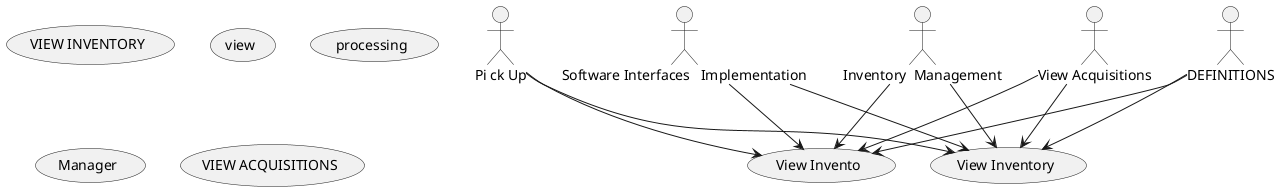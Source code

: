 @startuml
actor "Pi ck Up"
actor "Software Interfaces   Implementation"
actor "DEFINITIONS"
actor "Inventory  Management"
actor "View Acquisitions"
usecase "View Invento"
usecase "View Inventory"
usecase "VIEW INVENTORY"
usecase "view"
usecase "processing"
usecase "Manager"
usecase "VIEW ACQUISITIONS"
"Pi ck Up" --> "View Invento"
"Pi ck Up" --> "View Inventory"
"Software Interfaces   Implementation" --> "View Invento"
"Software Interfaces   Implementation" --> "View Inventory"
"DEFINITIONS" --> "View Invento"
"DEFINITIONS" --> "View Inventory"
"Inventory  Management" --> "View Invento"
"Inventory  Management" --> "View Inventory"
"View Acquisitions" --> "View Invento"
"View Acquisitions" --> "View Inventory"
@enduml